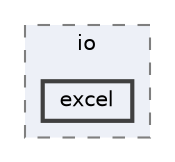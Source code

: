 digraph "/home/jam/Research/IRES-2025/dev/src/llm-scripts/testing/hypothesis-testing/hyp-env/lib/python3.12/site-packages/pandas/io/excel"
{
 // LATEX_PDF_SIZE
  bgcolor="transparent";
  edge [fontname=Helvetica,fontsize=10,labelfontname=Helvetica,labelfontsize=10];
  node [fontname=Helvetica,fontsize=10,shape=box,height=0.2,width=0.4];
  compound=true
  subgraph clusterdir_5a8268127c7643f2510e7be99364a80b {
    graph [ bgcolor="#edf0f7", pencolor="grey50", label="io", fontname=Helvetica,fontsize=10 style="filled,dashed", URL="dir_5a8268127c7643f2510e7be99364a80b.html",tooltip=""]
  dir_2fbe7b06e08c12d85f3622cb2e791107 [label="excel", fillcolor="#edf0f7", color="grey25", style="filled,bold", URL="dir_2fbe7b06e08c12d85f3622cb2e791107.html",tooltip=""];
  }
}
